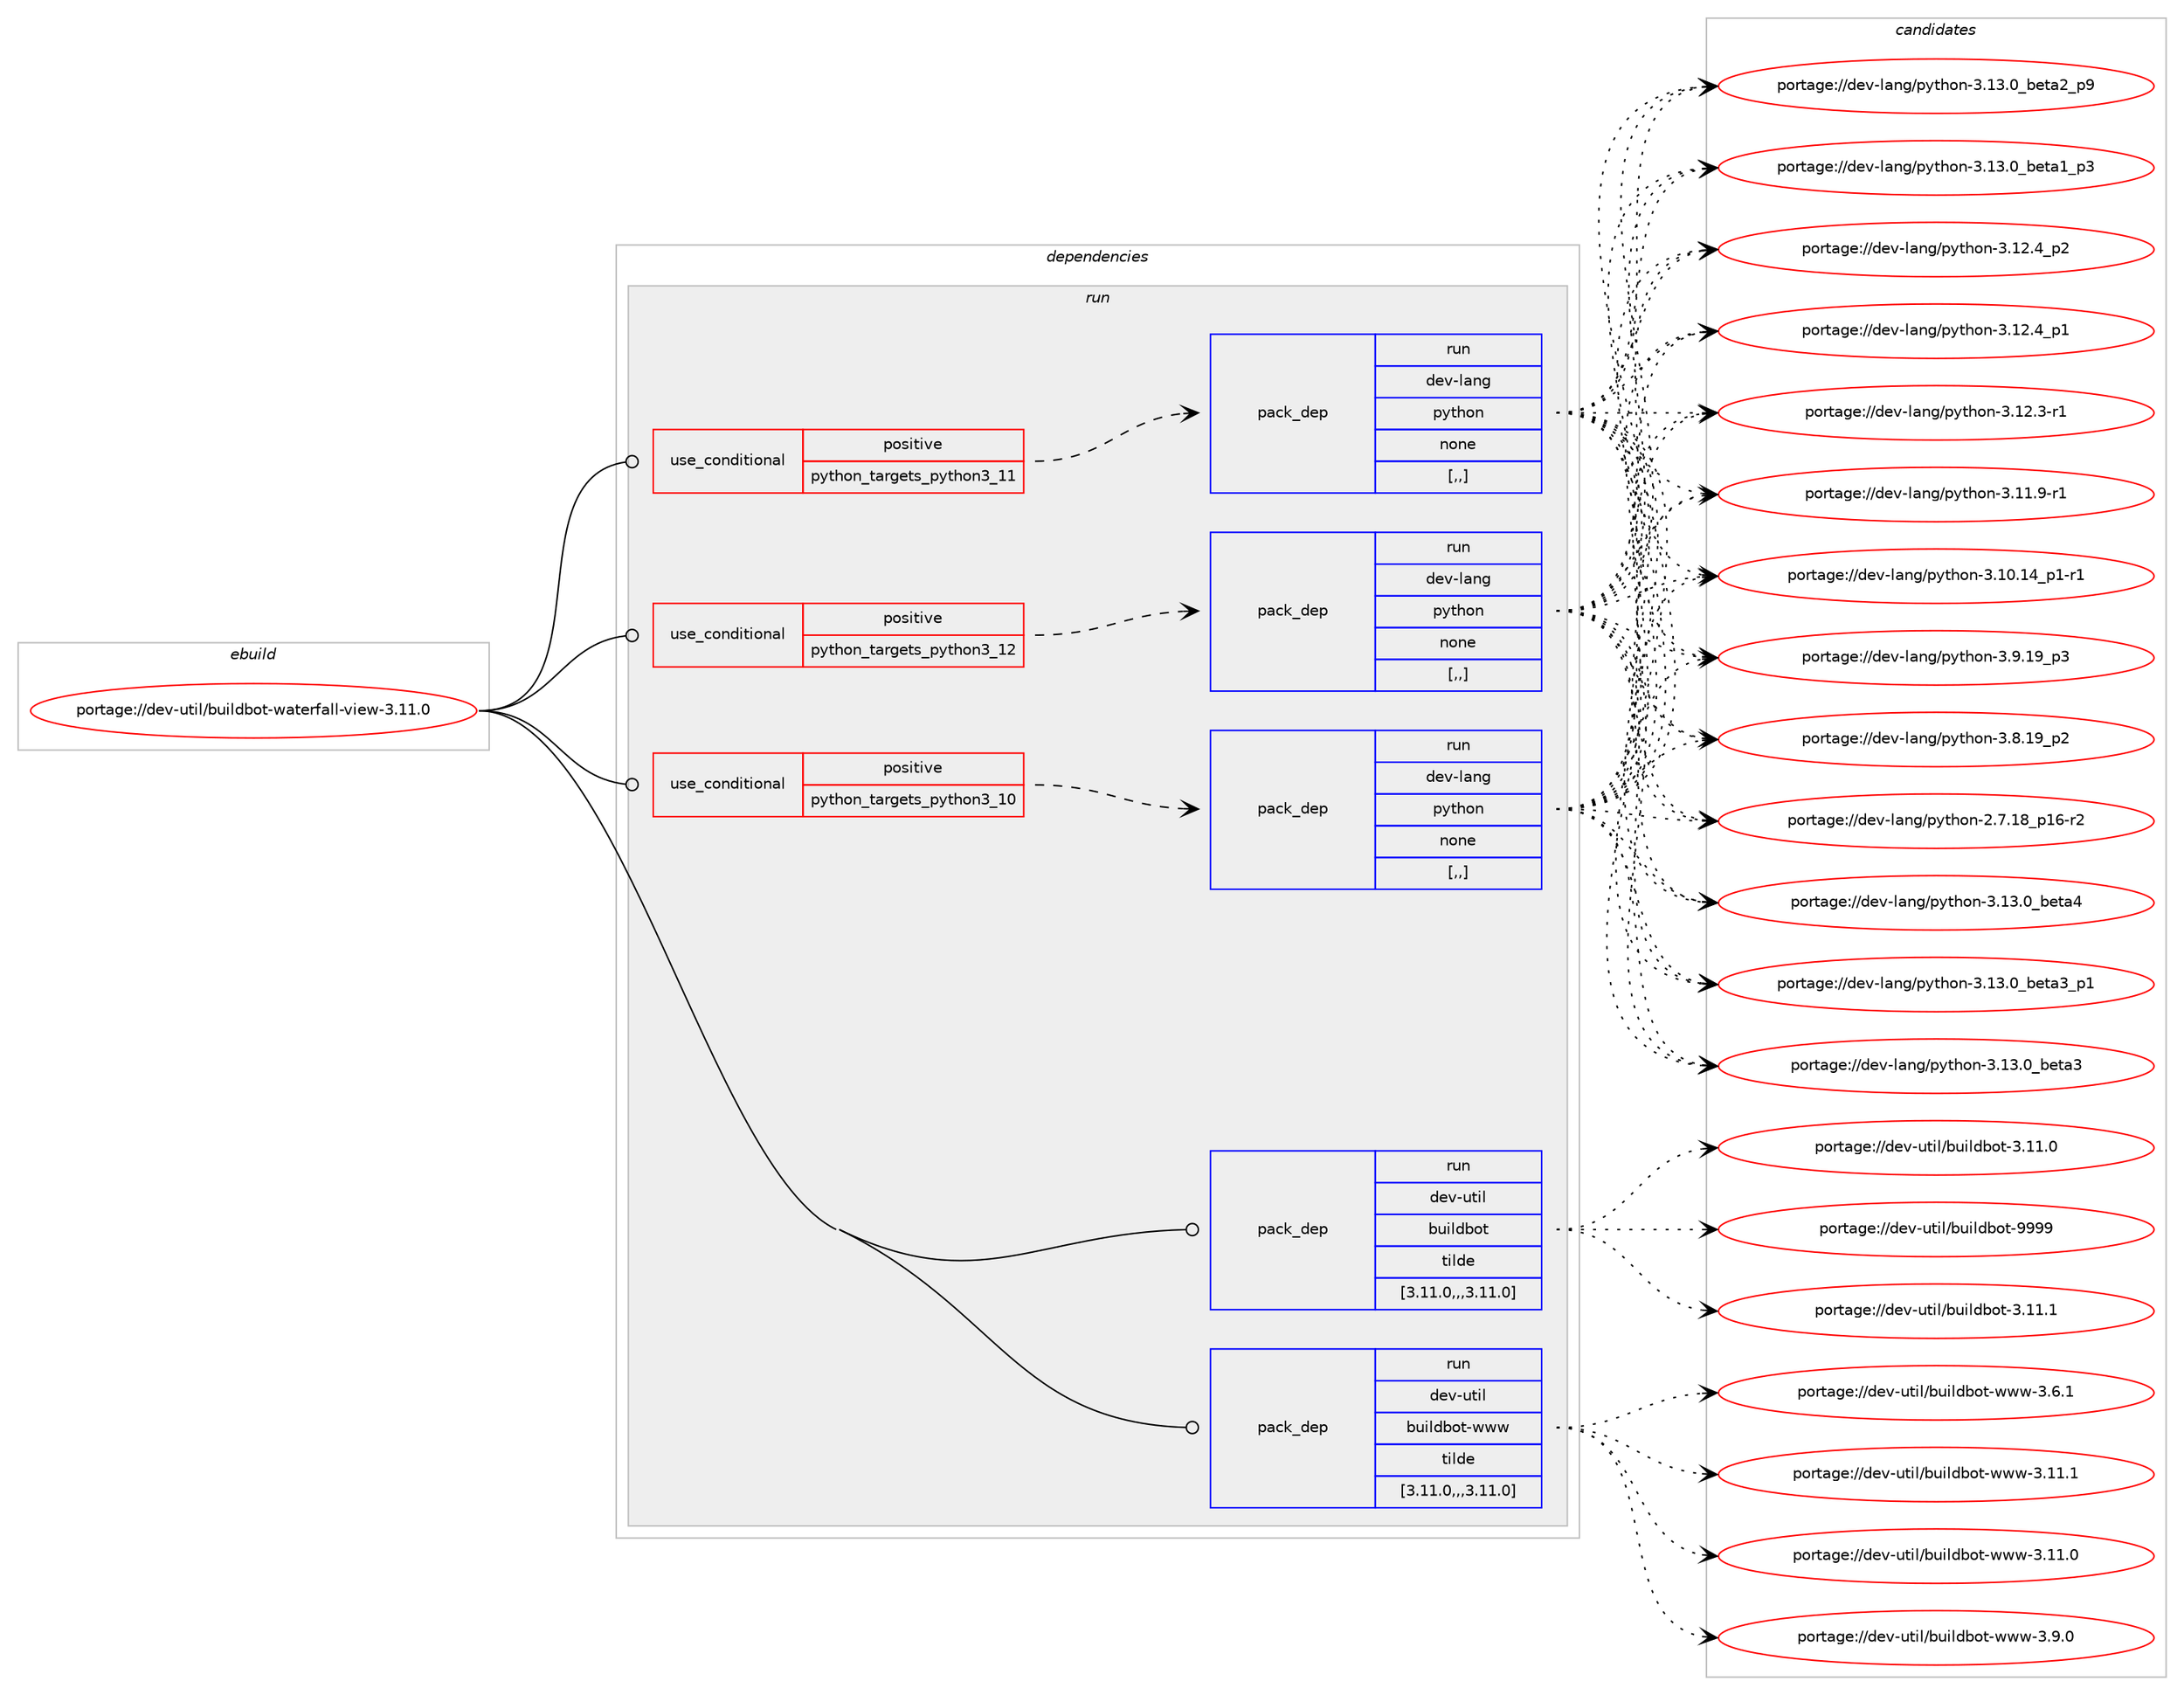 digraph prolog {

# *************
# Graph options
# *************

newrank=true;
concentrate=true;
compound=true;
graph [rankdir=LR,fontname=Helvetica,fontsize=10,ranksep=1.5];#, ranksep=2.5, nodesep=0.2];
edge  [arrowhead=vee];
node  [fontname=Helvetica,fontsize=10];

# **********
# The ebuild
# **********

subgraph cluster_leftcol {
color=gray;
label=<<i>ebuild</i>>;
id [label="portage://dev-util/buildbot-waterfall-view-3.11.0", color=red, width=4, href="../dev-util/buildbot-waterfall-view-3.11.0.svg"];
}

# ****************
# The dependencies
# ****************

subgraph cluster_midcol {
color=gray;
label=<<i>dependencies</i>>;
subgraph cluster_compile {
fillcolor="#eeeeee";
style=filled;
label=<<i>compile</i>>;
}
subgraph cluster_compileandrun {
fillcolor="#eeeeee";
style=filled;
label=<<i>compile and run</i>>;
}
subgraph cluster_run {
fillcolor="#eeeeee";
style=filled;
label=<<i>run</i>>;
subgraph cond59330 {
dependency211014 [label=<<TABLE BORDER="0" CELLBORDER="1" CELLSPACING="0" CELLPADDING="4"><TR><TD ROWSPAN="3" CELLPADDING="10">use_conditional</TD></TR><TR><TD>positive</TD></TR><TR><TD>python_targets_python3_10</TD></TR></TABLE>>, shape=none, color=red];
subgraph pack150287 {
dependency211015 [label=<<TABLE BORDER="0" CELLBORDER="1" CELLSPACING="0" CELLPADDING="4" WIDTH="220"><TR><TD ROWSPAN="6" CELLPADDING="30">pack_dep</TD></TR><TR><TD WIDTH="110">run</TD></TR><TR><TD>dev-lang</TD></TR><TR><TD>python</TD></TR><TR><TD>none</TD></TR><TR><TD>[,,]</TD></TR></TABLE>>, shape=none, color=blue];
}
dependency211014:e -> dependency211015:w [weight=20,style="dashed",arrowhead="vee"];
}
id:e -> dependency211014:w [weight=20,style="solid",arrowhead="odot"];
subgraph cond59331 {
dependency211016 [label=<<TABLE BORDER="0" CELLBORDER="1" CELLSPACING="0" CELLPADDING="4"><TR><TD ROWSPAN="3" CELLPADDING="10">use_conditional</TD></TR><TR><TD>positive</TD></TR><TR><TD>python_targets_python3_11</TD></TR></TABLE>>, shape=none, color=red];
subgraph pack150288 {
dependency211017 [label=<<TABLE BORDER="0" CELLBORDER="1" CELLSPACING="0" CELLPADDING="4" WIDTH="220"><TR><TD ROWSPAN="6" CELLPADDING="30">pack_dep</TD></TR><TR><TD WIDTH="110">run</TD></TR><TR><TD>dev-lang</TD></TR><TR><TD>python</TD></TR><TR><TD>none</TD></TR><TR><TD>[,,]</TD></TR></TABLE>>, shape=none, color=blue];
}
dependency211016:e -> dependency211017:w [weight=20,style="dashed",arrowhead="vee"];
}
id:e -> dependency211016:w [weight=20,style="solid",arrowhead="odot"];
subgraph cond59332 {
dependency211018 [label=<<TABLE BORDER="0" CELLBORDER="1" CELLSPACING="0" CELLPADDING="4"><TR><TD ROWSPAN="3" CELLPADDING="10">use_conditional</TD></TR><TR><TD>positive</TD></TR><TR><TD>python_targets_python3_12</TD></TR></TABLE>>, shape=none, color=red];
subgraph pack150289 {
dependency211019 [label=<<TABLE BORDER="0" CELLBORDER="1" CELLSPACING="0" CELLPADDING="4" WIDTH="220"><TR><TD ROWSPAN="6" CELLPADDING="30">pack_dep</TD></TR><TR><TD WIDTH="110">run</TD></TR><TR><TD>dev-lang</TD></TR><TR><TD>python</TD></TR><TR><TD>none</TD></TR><TR><TD>[,,]</TD></TR></TABLE>>, shape=none, color=blue];
}
dependency211018:e -> dependency211019:w [weight=20,style="dashed",arrowhead="vee"];
}
id:e -> dependency211018:w [weight=20,style="solid",arrowhead="odot"];
subgraph pack150290 {
dependency211020 [label=<<TABLE BORDER="0" CELLBORDER="1" CELLSPACING="0" CELLPADDING="4" WIDTH="220"><TR><TD ROWSPAN="6" CELLPADDING="30">pack_dep</TD></TR><TR><TD WIDTH="110">run</TD></TR><TR><TD>dev-util</TD></TR><TR><TD>buildbot</TD></TR><TR><TD>tilde</TD></TR><TR><TD>[3.11.0,,,3.11.0]</TD></TR></TABLE>>, shape=none, color=blue];
}
id:e -> dependency211020:w [weight=20,style="solid",arrowhead="odot"];
subgraph pack150291 {
dependency211021 [label=<<TABLE BORDER="0" CELLBORDER="1" CELLSPACING="0" CELLPADDING="4" WIDTH="220"><TR><TD ROWSPAN="6" CELLPADDING="30">pack_dep</TD></TR><TR><TD WIDTH="110">run</TD></TR><TR><TD>dev-util</TD></TR><TR><TD>buildbot-www</TD></TR><TR><TD>tilde</TD></TR><TR><TD>[3.11.0,,,3.11.0]</TD></TR></TABLE>>, shape=none, color=blue];
}
id:e -> dependency211021:w [weight=20,style="solid",arrowhead="odot"];
}
}

# **************
# The candidates
# **************

subgraph cluster_choices {
rank=same;
color=gray;
label=<<i>candidates</i>>;

subgraph choice150287 {
color=black;
nodesep=1;
choice1001011184510897110103471121211161041111104551464951464895981011169752 [label="portage://dev-lang/python-3.13.0_beta4", color=red, width=4,href="../dev-lang/python-3.13.0_beta4.svg"];
choice10010111845108971101034711212111610411111045514649514648959810111697519511249 [label="portage://dev-lang/python-3.13.0_beta3_p1", color=red, width=4,href="../dev-lang/python-3.13.0_beta3_p1.svg"];
choice1001011184510897110103471121211161041111104551464951464895981011169751 [label="portage://dev-lang/python-3.13.0_beta3", color=red, width=4,href="../dev-lang/python-3.13.0_beta3.svg"];
choice10010111845108971101034711212111610411111045514649514648959810111697509511257 [label="portage://dev-lang/python-3.13.0_beta2_p9", color=red, width=4,href="../dev-lang/python-3.13.0_beta2_p9.svg"];
choice10010111845108971101034711212111610411111045514649514648959810111697499511251 [label="portage://dev-lang/python-3.13.0_beta1_p3", color=red, width=4,href="../dev-lang/python-3.13.0_beta1_p3.svg"];
choice100101118451089711010347112121116104111110455146495046529511250 [label="portage://dev-lang/python-3.12.4_p2", color=red, width=4,href="../dev-lang/python-3.12.4_p2.svg"];
choice100101118451089711010347112121116104111110455146495046529511249 [label="portage://dev-lang/python-3.12.4_p1", color=red, width=4,href="../dev-lang/python-3.12.4_p1.svg"];
choice100101118451089711010347112121116104111110455146495046514511449 [label="portage://dev-lang/python-3.12.3-r1", color=red, width=4,href="../dev-lang/python-3.12.3-r1.svg"];
choice100101118451089711010347112121116104111110455146494946574511449 [label="portage://dev-lang/python-3.11.9-r1", color=red, width=4,href="../dev-lang/python-3.11.9-r1.svg"];
choice100101118451089711010347112121116104111110455146494846495295112494511449 [label="portage://dev-lang/python-3.10.14_p1-r1", color=red, width=4,href="../dev-lang/python-3.10.14_p1-r1.svg"];
choice100101118451089711010347112121116104111110455146574649579511251 [label="portage://dev-lang/python-3.9.19_p3", color=red, width=4,href="../dev-lang/python-3.9.19_p3.svg"];
choice100101118451089711010347112121116104111110455146564649579511250 [label="portage://dev-lang/python-3.8.19_p2", color=red, width=4,href="../dev-lang/python-3.8.19_p2.svg"];
choice100101118451089711010347112121116104111110455046554649569511249544511450 [label="portage://dev-lang/python-2.7.18_p16-r2", color=red, width=4,href="../dev-lang/python-2.7.18_p16-r2.svg"];
dependency211015:e -> choice1001011184510897110103471121211161041111104551464951464895981011169752:w [style=dotted,weight="100"];
dependency211015:e -> choice10010111845108971101034711212111610411111045514649514648959810111697519511249:w [style=dotted,weight="100"];
dependency211015:e -> choice1001011184510897110103471121211161041111104551464951464895981011169751:w [style=dotted,weight="100"];
dependency211015:e -> choice10010111845108971101034711212111610411111045514649514648959810111697509511257:w [style=dotted,weight="100"];
dependency211015:e -> choice10010111845108971101034711212111610411111045514649514648959810111697499511251:w [style=dotted,weight="100"];
dependency211015:e -> choice100101118451089711010347112121116104111110455146495046529511250:w [style=dotted,weight="100"];
dependency211015:e -> choice100101118451089711010347112121116104111110455146495046529511249:w [style=dotted,weight="100"];
dependency211015:e -> choice100101118451089711010347112121116104111110455146495046514511449:w [style=dotted,weight="100"];
dependency211015:e -> choice100101118451089711010347112121116104111110455146494946574511449:w [style=dotted,weight="100"];
dependency211015:e -> choice100101118451089711010347112121116104111110455146494846495295112494511449:w [style=dotted,weight="100"];
dependency211015:e -> choice100101118451089711010347112121116104111110455146574649579511251:w [style=dotted,weight="100"];
dependency211015:e -> choice100101118451089711010347112121116104111110455146564649579511250:w [style=dotted,weight="100"];
dependency211015:e -> choice100101118451089711010347112121116104111110455046554649569511249544511450:w [style=dotted,weight="100"];
}
subgraph choice150288 {
color=black;
nodesep=1;
choice1001011184510897110103471121211161041111104551464951464895981011169752 [label="portage://dev-lang/python-3.13.0_beta4", color=red, width=4,href="../dev-lang/python-3.13.0_beta4.svg"];
choice10010111845108971101034711212111610411111045514649514648959810111697519511249 [label="portage://dev-lang/python-3.13.0_beta3_p1", color=red, width=4,href="../dev-lang/python-3.13.0_beta3_p1.svg"];
choice1001011184510897110103471121211161041111104551464951464895981011169751 [label="portage://dev-lang/python-3.13.0_beta3", color=red, width=4,href="../dev-lang/python-3.13.0_beta3.svg"];
choice10010111845108971101034711212111610411111045514649514648959810111697509511257 [label="portage://dev-lang/python-3.13.0_beta2_p9", color=red, width=4,href="../dev-lang/python-3.13.0_beta2_p9.svg"];
choice10010111845108971101034711212111610411111045514649514648959810111697499511251 [label="portage://dev-lang/python-3.13.0_beta1_p3", color=red, width=4,href="../dev-lang/python-3.13.0_beta1_p3.svg"];
choice100101118451089711010347112121116104111110455146495046529511250 [label="portage://dev-lang/python-3.12.4_p2", color=red, width=4,href="../dev-lang/python-3.12.4_p2.svg"];
choice100101118451089711010347112121116104111110455146495046529511249 [label="portage://dev-lang/python-3.12.4_p1", color=red, width=4,href="../dev-lang/python-3.12.4_p1.svg"];
choice100101118451089711010347112121116104111110455146495046514511449 [label="portage://dev-lang/python-3.12.3-r1", color=red, width=4,href="../dev-lang/python-3.12.3-r1.svg"];
choice100101118451089711010347112121116104111110455146494946574511449 [label="portage://dev-lang/python-3.11.9-r1", color=red, width=4,href="../dev-lang/python-3.11.9-r1.svg"];
choice100101118451089711010347112121116104111110455146494846495295112494511449 [label="portage://dev-lang/python-3.10.14_p1-r1", color=red, width=4,href="../dev-lang/python-3.10.14_p1-r1.svg"];
choice100101118451089711010347112121116104111110455146574649579511251 [label="portage://dev-lang/python-3.9.19_p3", color=red, width=4,href="../dev-lang/python-3.9.19_p3.svg"];
choice100101118451089711010347112121116104111110455146564649579511250 [label="portage://dev-lang/python-3.8.19_p2", color=red, width=4,href="../dev-lang/python-3.8.19_p2.svg"];
choice100101118451089711010347112121116104111110455046554649569511249544511450 [label="portage://dev-lang/python-2.7.18_p16-r2", color=red, width=4,href="../dev-lang/python-2.7.18_p16-r2.svg"];
dependency211017:e -> choice1001011184510897110103471121211161041111104551464951464895981011169752:w [style=dotted,weight="100"];
dependency211017:e -> choice10010111845108971101034711212111610411111045514649514648959810111697519511249:w [style=dotted,weight="100"];
dependency211017:e -> choice1001011184510897110103471121211161041111104551464951464895981011169751:w [style=dotted,weight="100"];
dependency211017:e -> choice10010111845108971101034711212111610411111045514649514648959810111697509511257:w [style=dotted,weight="100"];
dependency211017:e -> choice10010111845108971101034711212111610411111045514649514648959810111697499511251:w [style=dotted,weight="100"];
dependency211017:e -> choice100101118451089711010347112121116104111110455146495046529511250:w [style=dotted,weight="100"];
dependency211017:e -> choice100101118451089711010347112121116104111110455146495046529511249:w [style=dotted,weight="100"];
dependency211017:e -> choice100101118451089711010347112121116104111110455146495046514511449:w [style=dotted,weight="100"];
dependency211017:e -> choice100101118451089711010347112121116104111110455146494946574511449:w [style=dotted,weight="100"];
dependency211017:e -> choice100101118451089711010347112121116104111110455146494846495295112494511449:w [style=dotted,weight="100"];
dependency211017:e -> choice100101118451089711010347112121116104111110455146574649579511251:w [style=dotted,weight="100"];
dependency211017:e -> choice100101118451089711010347112121116104111110455146564649579511250:w [style=dotted,weight="100"];
dependency211017:e -> choice100101118451089711010347112121116104111110455046554649569511249544511450:w [style=dotted,weight="100"];
}
subgraph choice150289 {
color=black;
nodesep=1;
choice1001011184510897110103471121211161041111104551464951464895981011169752 [label="portage://dev-lang/python-3.13.0_beta4", color=red, width=4,href="../dev-lang/python-3.13.0_beta4.svg"];
choice10010111845108971101034711212111610411111045514649514648959810111697519511249 [label="portage://dev-lang/python-3.13.0_beta3_p1", color=red, width=4,href="../dev-lang/python-3.13.0_beta3_p1.svg"];
choice1001011184510897110103471121211161041111104551464951464895981011169751 [label="portage://dev-lang/python-3.13.0_beta3", color=red, width=4,href="../dev-lang/python-3.13.0_beta3.svg"];
choice10010111845108971101034711212111610411111045514649514648959810111697509511257 [label="portage://dev-lang/python-3.13.0_beta2_p9", color=red, width=4,href="../dev-lang/python-3.13.0_beta2_p9.svg"];
choice10010111845108971101034711212111610411111045514649514648959810111697499511251 [label="portage://dev-lang/python-3.13.0_beta1_p3", color=red, width=4,href="../dev-lang/python-3.13.0_beta1_p3.svg"];
choice100101118451089711010347112121116104111110455146495046529511250 [label="portage://dev-lang/python-3.12.4_p2", color=red, width=4,href="../dev-lang/python-3.12.4_p2.svg"];
choice100101118451089711010347112121116104111110455146495046529511249 [label="portage://dev-lang/python-3.12.4_p1", color=red, width=4,href="../dev-lang/python-3.12.4_p1.svg"];
choice100101118451089711010347112121116104111110455146495046514511449 [label="portage://dev-lang/python-3.12.3-r1", color=red, width=4,href="../dev-lang/python-3.12.3-r1.svg"];
choice100101118451089711010347112121116104111110455146494946574511449 [label="portage://dev-lang/python-3.11.9-r1", color=red, width=4,href="../dev-lang/python-3.11.9-r1.svg"];
choice100101118451089711010347112121116104111110455146494846495295112494511449 [label="portage://dev-lang/python-3.10.14_p1-r1", color=red, width=4,href="../dev-lang/python-3.10.14_p1-r1.svg"];
choice100101118451089711010347112121116104111110455146574649579511251 [label="portage://dev-lang/python-3.9.19_p3", color=red, width=4,href="../dev-lang/python-3.9.19_p3.svg"];
choice100101118451089711010347112121116104111110455146564649579511250 [label="portage://dev-lang/python-3.8.19_p2", color=red, width=4,href="../dev-lang/python-3.8.19_p2.svg"];
choice100101118451089711010347112121116104111110455046554649569511249544511450 [label="portage://dev-lang/python-2.7.18_p16-r2", color=red, width=4,href="../dev-lang/python-2.7.18_p16-r2.svg"];
dependency211019:e -> choice1001011184510897110103471121211161041111104551464951464895981011169752:w [style=dotted,weight="100"];
dependency211019:e -> choice10010111845108971101034711212111610411111045514649514648959810111697519511249:w [style=dotted,weight="100"];
dependency211019:e -> choice1001011184510897110103471121211161041111104551464951464895981011169751:w [style=dotted,weight="100"];
dependency211019:e -> choice10010111845108971101034711212111610411111045514649514648959810111697509511257:w [style=dotted,weight="100"];
dependency211019:e -> choice10010111845108971101034711212111610411111045514649514648959810111697499511251:w [style=dotted,weight="100"];
dependency211019:e -> choice100101118451089711010347112121116104111110455146495046529511250:w [style=dotted,weight="100"];
dependency211019:e -> choice100101118451089711010347112121116104111110455146495046529511249:w [style=dotted,weight="100"];
dependency211019:e -> choice100101118451089711010347112121116104111110455146495046514511449:w [style=dotted,weight="100"];
dependency211019:e -> choice100101118451089711010347112121116104111110455146494946574511449:w [style=dotted,weight="100"];
dependency211019:e -> choice100101118451089711010347112121116104111110455146494846495295112494511449:w [style=dotted,weight="100"];
dependency211019:e -> choice100101118451089711010347112121116104111110455146574649579511251:w [style=dotted,weight="100"];
dependency211019:e -> choice100101118451089711010347112121116104111110455146564649579511250:w [style=dotted,weight="100"];
dependency211019:e -> choice100101118451089711010347112121116104111110455046554649569511249544511450:w [style=dotted,weight="100"];
}
subgraph choice150290 {
color=black;
nodesep=1;
choice100101118451171161051084798117105108100981111164557575757 [label="portage://dev-util/buildbot-9999", color=red, width=4,href="../dev-util/buildbot-9999.svg"];
choice1001011184511711610510847981171051081009811111645514649494649 [label="portage://dev-util/buildbot-3.11.1", color=red, width=4,href="../dev-util/buildbot-3.11.1.svg"];
choice1001011184511711610510847981171051081009811111645514649494648 [label="portage://dev-util/buildbot-3.11.0", color=red, width=4,href="../dev-util/buildbot-3.11.0.svg"];
dependency211020:e -> choice100101118451171161051084798117105108100981111164557575757:w [style=dotted,weight="100"];
dependency211020:e -> choice1001011184511711610510847981171051081009811111645514649494649:w [style=dotted,weight="100"];
dependency211020:e -> choice1001011184511711610510847981171051081009811111645514649494648:w [style=dotted,weight="100"];
}
subgraph choice150291 {
color=black;
nodesep=1;
choice100101118451171161051084798117105108100981111164511911911945514649494649 [label="portage://dev-util/buildbot-www-3.11.1", color=red, width=4,href="../dev-util/buildbot-www-3.11.1.svg"];
choice100101118451171161051084798117105108100981111164511911911945514649494648 [label="portage://dev-util/buildbot-www-3.11.0", color=red, width=4,href="../dev-util/buildbot-www-3.11.0.svg"];
choice1001011184511711610510847981171051081009811111645119119119455146574648 [label="portage://dev-util/buildbot-www-3.9.0", color=red, width=4,href="../dev-util/buildbot-www-3.9.0.svg"];
choice1001011184511711610510847981171051081009811111645119119119455146544649 [label="portage://dev-util/buildbot-www-3.6.1", color=red, width=4,href="../dev-util/buildbot-www-3.6.1.svg"];
dependency211021:e -> choice100101118451171161051084798117105108100981111164511911911945514649494649:w [style=dotted,weight="100"];
dependency211021:e -> choice100101118451171161051084798117105108100981111164511911911945514649494648:w [style=dotted,weight="100"];
dependency211021:e -> choice1001011184511711610510847981171051081009811111645119119119455146574648:w [style=dotted,weight="100"];
dependency211021:e -> choice1001011184511711610510847981171051081009811111645119119119455146544649:w [style=dotted,weight="100"];
}
}

}
